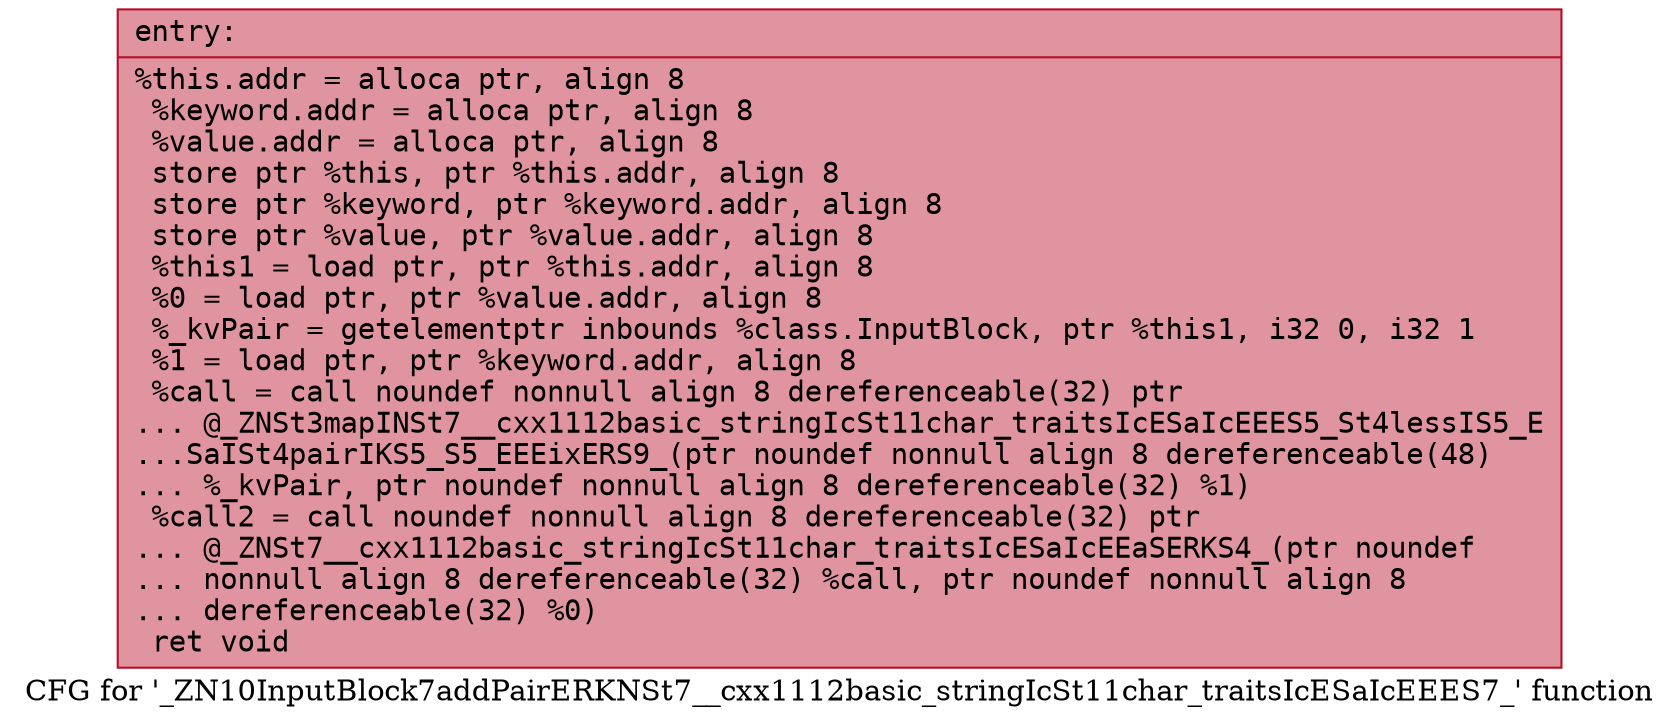 digraph "CFG for '_ZN10InputBlock7addPairERKNSt7__cxx1112basic_stringIcSt11char_traitsIcESaIcEEES7_' function" {
	label="CFG for '_ZN10InputBlock7addPairERKNSt7__cxx1112basic_stringIcSt11char_traitsIcESaIcEEES7_' function";

	Node0x5555abc07b90 [shape=record,color="#b70d28ff", style=filled, fillcolor="#b70d2870" fontname="Courier",label="{entry:\l|  %this.addr = alloca ptr, align 8\l  %keyword.addr = alloca ptr, align 8\l  %value.addr = alloca ptr, align 8\l  store ptr %this, ptr %this.addr, align 8\l  store ptr %keyword, ptr %keyword.addr, align 8\l  store ptr %value, ptr %value.addr, align 8\l  %this1 = load ptr, ptr %this.addr, align 8\l  %0 = load ptr, ptr %value.addr, align 8\l  %_kvPair = getelementptr inbounds %class.InputBlock, ptr %this1, i32 0, i32 1\l  %1 = load ptr, ptr %keyword.addr, align 8\l  %call = call noundef nonnull align 8 dereferenceable(32) ptr\l... @_ZNSt3mapINSt7__cxx1112basic_stringIcSt11char_traitsIcESaIcEEES5_St4lessIS5_E\l...SaISt4pairIKS5_S5_EEEixERS9_(ptr noundef nonnull align 8 dereferenceable(48)\l... %_kvPair, ptr noundef nonnull align 8 dereferenceable(32) %1)\l  %call2 = call noundef nonnull align 8 dereferenceable(32) ptr\l... @_ZNSt7__cxx1112basic_stringIcSt11char_traitsIcESaIcEEaSERKS4_(ptr noundef\l... nonnull align 8 dereferenceable(32) %call, ptr noundef nonnull align 8\l... dereferenceable(32) %0)\l  ret void\l}"];
}
